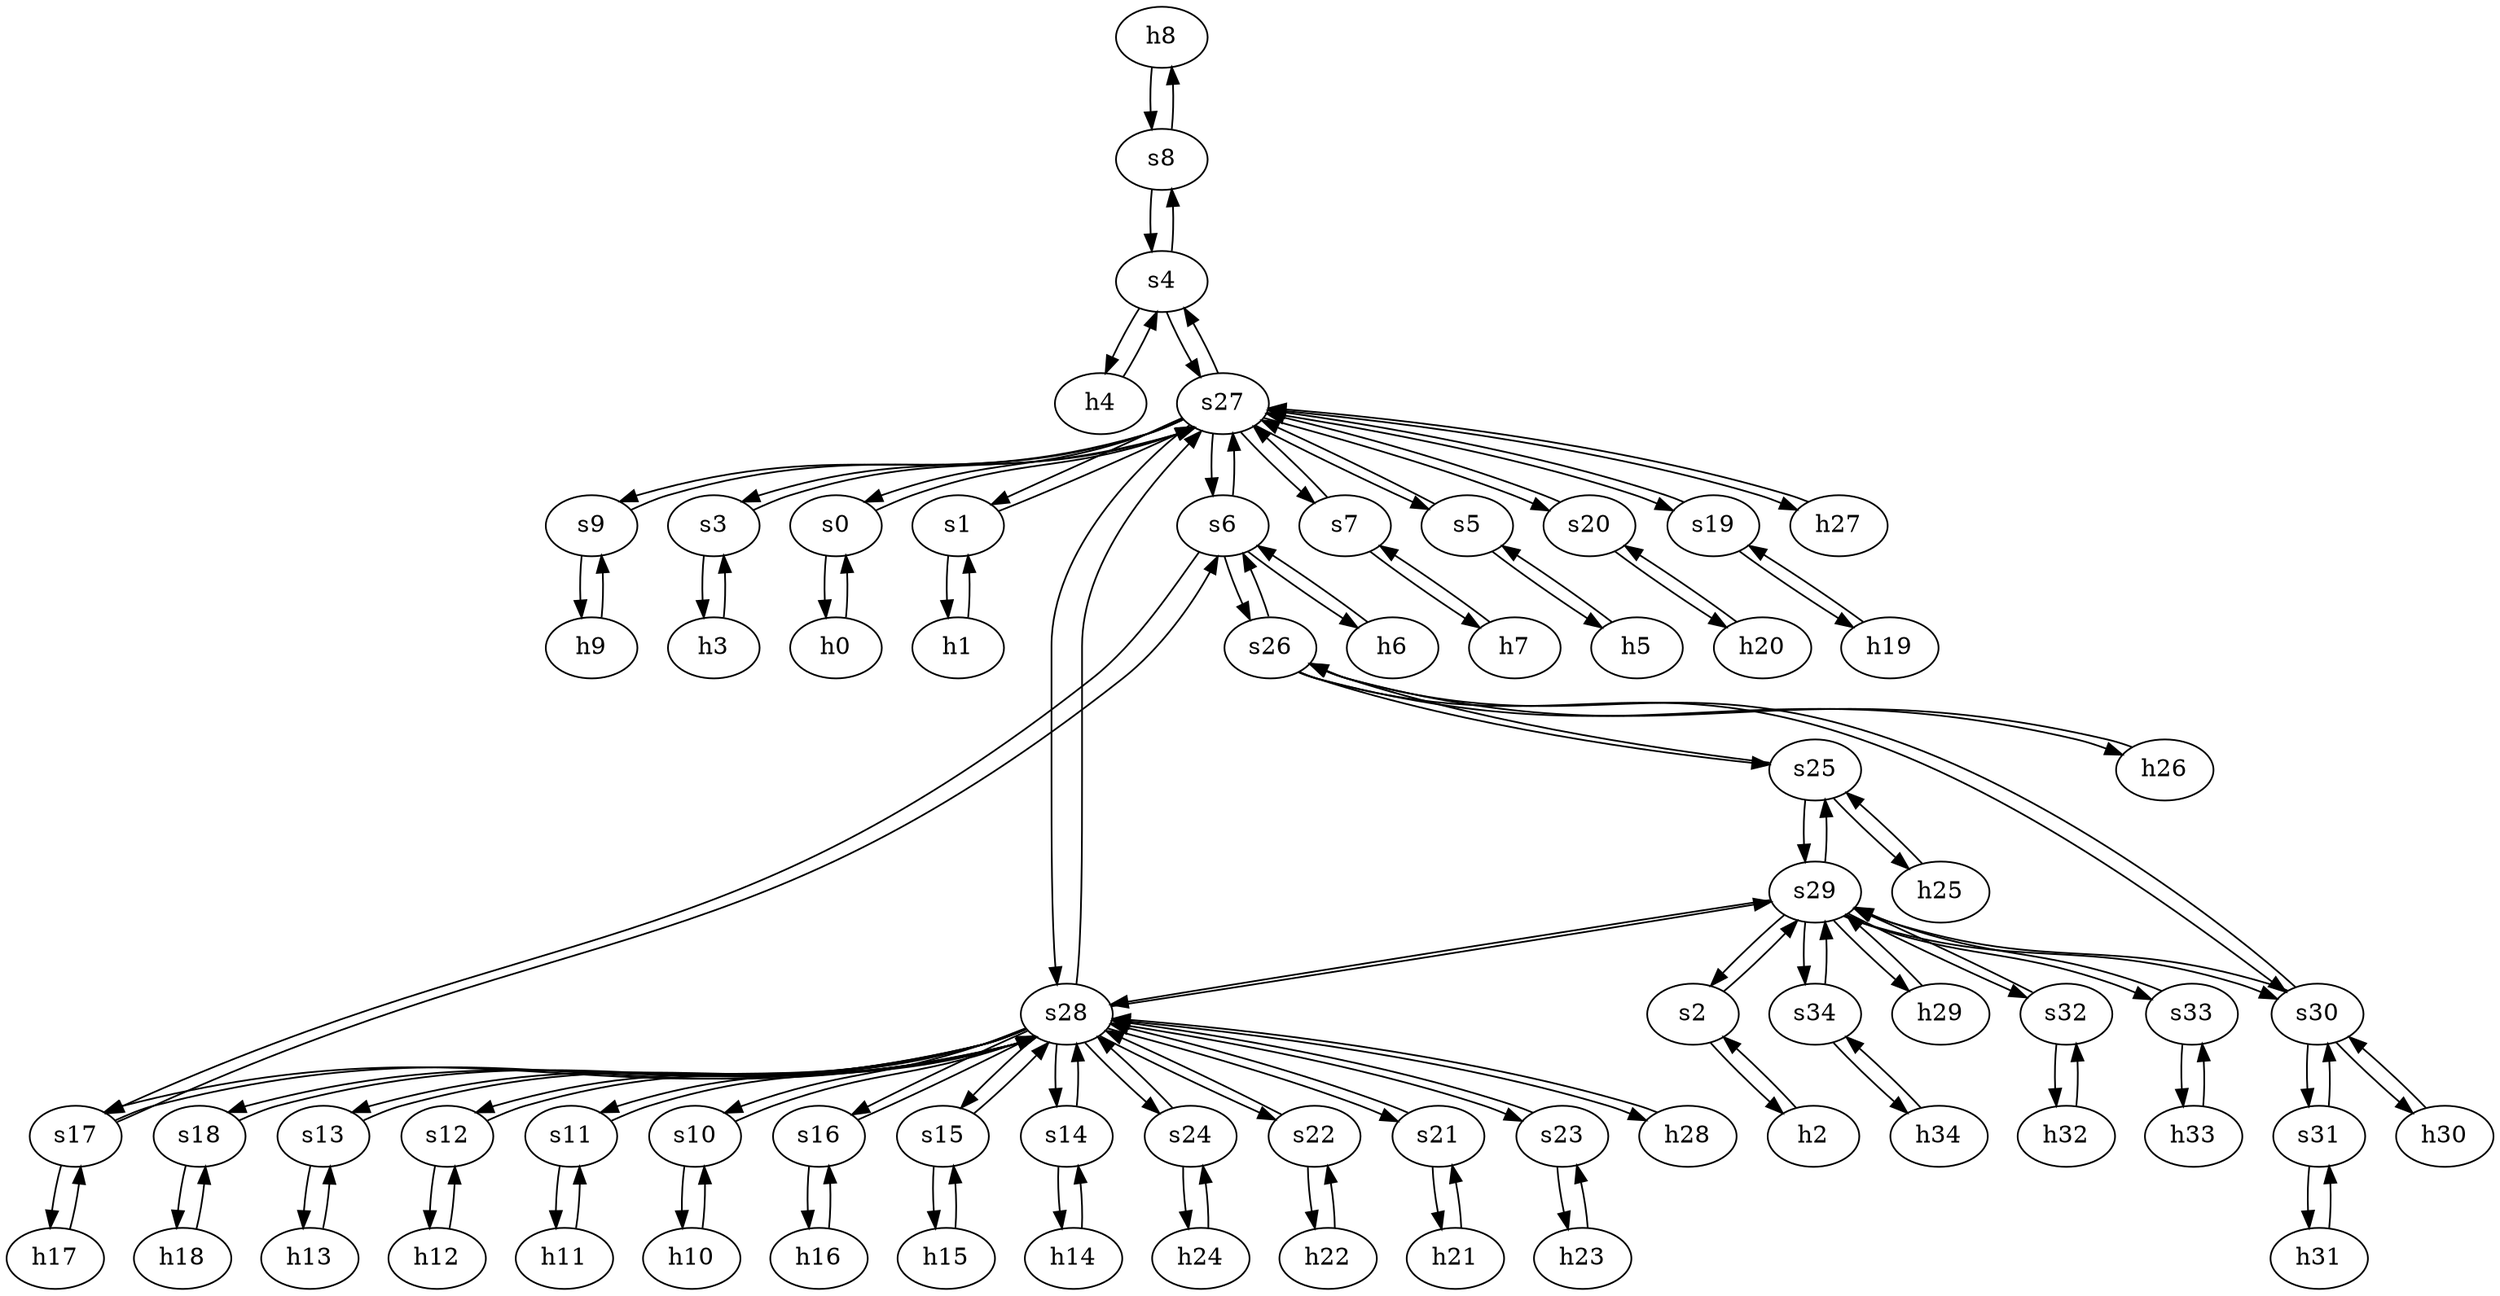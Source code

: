 strict digraph "GTS Slovakia" {
	h8	 [ip="111.0.8.8",
		mac="00:00:00:00:8:8",
		type=host];
	s8	 [id=8,
		type=switch];
	h8 -> s8	 [capacity="1Gbps",
		cost=1,
		dst_port=1,
		src_port=1];
	h9	 [ip="111.0.9.9",
		mac="00:00:00:00:9:9",
		type=host];
	s9	 [id=9,
		type=switch];
	h9 -> s9	 [capacity="1Gbps",
		cost=1,
		dst_port=1,
		src_port=1];
	h26	 [ip="111.0.26.26",
		mac="00:00:00:00:26:26",
		type=host];
	s26	 [id=26,
		type=switch];
	h26 -> s26	 [capacity="1Gbps",
		cost=1,
		dst_port=1,
		src_port=1];
	h2	 [ip="111.0.2.2",
		mac="00:00:00:00:2:2",
		type=host];
	s2	 [id=2,
		type=switch];
	h2 -> s2	 [capacity="1Gbps",
		cost=1,
		dst_port=1,
		src_port=1];
	h3	 [ip="111.0.3.3",
		mac="00:00:00:00:3:3",
		type=host];
	s3	 [id=3,
		type=switch];
	h3 -> s3	 [capacity="1Gbps",
		cost=1,
		dst_port=1,
		src_port=1];
	h0	 [ip="111.0.0.0",
		mac="00:00:00:00:0:0",
		type=host];
	s0	 [id=0,
		type=switch];
	h0 -> s0	 [capacity="1Gbps",
		cost=1,
		dst_port=1,
		src_port=1];
	h1	 [ip="111.0.1.1",
		mac="00:00:00:00:1:1",
		type=host];
	s1	 [id=1,
		type=switch];
	h1 -> s1	 [capacity="1Gbps",
		cost=1,
		dst_port=1,
		src_port=1];
	h6	 [ip="111.0.6.6",
		mac="00:00:00:00:6:6",
		type=host];
	s6	 [id=6,
		type=switch];
	h6 -> s6	 [capacity="1Gbps",
		cost=1,
		dst_port=1,
		src_port=1];
	h7	 [ip="111.0.7.7",
		mac="00:00:00:00:7:7",
		type=host];
	s7	 [id=7,
		type=switch];
	h7 -> s7	 [capacity="1Gbps",
		cost=1,
		dst_port=1,
		src_port=1];
	h4	 [ip="111.0.4.4",
		mac="00:00:00:00:4:4",
		type=host];
	s4	 [id=4,
		type=switch];
	h4 -> s4	 [capacity="1Gbps",
		cost=1,
		dst_port=1,
		src_port=1];
	h5	 [ip="111.0.5.5",
		mac="00:00:00:00:5:5",
		type=host];
	s5	 [id=5,
		type=switch];
	h5 -> s5	 [capacity="1Gbps",
		cost=1,
		dst_port=1,
		src_port=1];
	h23	 [ip="111.0.23.23",
		mac="00:00:00:00:23:23",
		type=host];
	s23	 [id=23,
		type=switch];
	h23 -> s23	 [capacity="1Gbps",
		cost=1,
		dst_port=1,
		src_port=1];
	h22	 [ip="111.0.22.22",
		mac="00:00:00:00:22:22",
		type=host];
	s22	 [id=22,
		type=switch];
	h22 -> s22	 [capacity="1Gbps",
		cost=1,
		dst_port=1,
		src_port=1];
	h21	 [ip="111.0.21.21",
		mac="00:00:00:00:21:21",
		type=host];
	s21	 [id=21,
		type=switch];
	h21 -> s21	 [capacity="1Gbps",
		cost=1,
		dst_port=1,
		src_port=1];
	s27	 [id=27,
		type=switch];
	s9 -> s27	 [capacity="1Gbps",
		cost=1,
		dst_port=9,
		src_port=2];
	s9 -> h9	 [capacity="1Gbps",
		cost=1,
		dst_port=1,
		src_port=1];
	s8 -> s4	 [capacity="1Gbps",
		cost=1,
		dst_port=2,
		src_port=2];
	s8 -> h8	 [capacity="1Gbps",
		cost=1,
		dst_port=1,
		src_port=1];
	h29	 [ip="111.0.29.29",
		mac="00:00:00:00:29:29",
		type=host];
	s29	 [id=29,
		type=switch];
	h29 -> s29	 [capacity="1Gbps",
		cost=1,
		dst_port=1,
		src_port=1];
	h28	 [ip="111.0.28.28",
		mac="00:00:00:00:28:28",
		type=host];
	s28	 [id=28,
		type=switch];
	h28 -> s28	 [capacity="1Gbps",
		cost=1,
		dst_port=1,
		src_port=1];
	s3 -> h3	 [capacity="1Gbps",
		cost=1,
		dst_port=1,
		src_port=1];
	s3 -> s27	 [capacity="1Gbps",
		cost=1,
		dst_port=4,
		src_port=2];
	s2 -> s29	 [capacity="1Gbps",
		cost=1,
		dst_port=2,
		src_port=2];
	s2 -> h2	 [capacity="1Gbps",
		cost=1,
		dst_port=1,
		src_port=1];
	s1 -> h1	 [capacity="1Gbps",
		cost=1,
		dst_port=1,
		src_port=1];
	s1 -> s27	 [capacity="1Gbps",
		cost=1,
		dst_port=3,
		src_port=2];
	s0 -> s27	 [capacity="1Gbps",
		cost=1,
		dst_port=2,
		src_port=2];
	s0 -> h0	 [capacity="1Gbps",
		cost=1,
		dst_port=1,
		src_port=1];
	s7 -> h7	 [capacity="1Gbps",
		cost=1,
		dst_port=1,
		src_port=1];
	s7 -> s27	 [capacity="1Gbps",
		cost=1,
		dst_port=8,
		src_port=2];
	s6 -> h6	 [capacity="1Gbps",
		cost=1,
		dst_port=1,
		src_port=1];
	s6 -> s26	 [capacity="1Gbps",
		cost=1,
		dst_port=2,
		src_port=3];
	s6 -> s27	 [capacity="1Gbps",
		cost=1,
		dst_port=7,
		src_port=4];
	s17	 [id=17,
		type=switch];
	s6 -> s17	 [capacity="1Gbps",
		cost=1,
		dst_port=2,
		src_port=2];
	s5 -> s27	 [capacity="1Gbps",
		cost=1,
		dst_port=6,
		src_port=2];
	s5 -> h5	 [capacity="1Gbps",
		cost=1,
		dst_port=1,
		src_port=1];
	s4 -> h4	 [capacity="1Gbps",
		cost=1,
		dst_port=1,
		src_port=1];
	s4 -> s27	 [capacity="1Gbps",
		cost=1,
		dst_port=5,
		src_port=3];
	s4 -> s8	 [capacity="1Gbps",
		cost=1,
		dst_port=2,
		src_port=2];
	h20	 [ip="111.0.20.20",
		mac="00:00:00:00:20:20",
		type=host];
	s20	 [id=20,
		type=switch];
	h20 -> s20	 [capacity="1Gbps",
		cost=1,
		dst_port=1,
		src_port=1];
	s34	 [id=34,
		type=switch];
	s34 -> s29	 [capacity="1Gbps",
		cost=1,
		dst_port=7,
		src_port=2];
	h34	 [ip="111.0.34.34",
		mac="00:00:00:00:34:34",
		type=host];
	s34 -> h34	 [capacity="1Gbps",
		cost=1,
		dst_port=1,
		src_port=1];
	h31	 [ip="111.0.31.31",
		mac="00:00:00:00:31:31",
		type=host];
	s31	 [id=31,
		type=switch];
	h31 -> s31	 [capacity="1Gbps",
		cost=1,
		dst_port=1,
		src_port=1];
	s30	 [id=30,
		type=switch];
	s31 -> s30	 [capacity="1Gbps",
		cost=1,
		dst_port=4,
		src_port=2];
	s31 -> h31	 [capacity="1Gbps",
		cost=1,
		dst_port=1,
		src_port=1];
	s19	 [id=19,
		type=switch];
	s19 -> s27	 [capacity="1Gbps",
		cost=1,
		dst_port=10,
		src_port=2];
	h19	 [ip="111.0.19.19",
		mac="00:00:00:00:19:19",
		type=host];
	s19 -> h19	 [capacity="1Gbps",
		cost=1,
		dst_port=1,
		src_port=1];
	s18	 [id=18,
		type=switch];
	s18 -> s28	 [capacity="1Gbps",
		cost=1,
		dst_port=10,
		src_port=2];
	h18	 [ip="111.0.18.18",
		mac="00:00:00:00:18:18",
		type=host];
	s18 -> h18	 [capacity="1Gbps",
		cost=1,
		dst_port=1,
		src_port=1];
	s13	 [id=13,
		type=switch];
	s13 -> s28	 [capacity="1Gbps",
		cost=1,
		dst_port=5,
		src_port=2];
	h13	 [ip="111.0.13.13",
		mac="00:00:00:00:13:13",
		type=host];
	s13 -> h13	 [capacity="1Gbps",
		cost=1,
		dst_port=1,
		src_port=1];
	s12	 [id=12,
		type=switch];
	h12	 [ip="111.0.12.12",
		mac="00:00:00:00:12:12",
		type=host];
	s12 -> h12	 [capacity="1Gbps",
		cost=1,
		dst_port=1,
		src_port=1];
	s12 -> s28	 [capacity="1Gbps",
		cost=1,
		dst_port=4,
		src_port=2];
	s11	 [id=11,
		type=switch];
	h11	 [ip="111.0.11.11",
		mac="00:00:00:00:11:11",
		type=host];
	s11 -> h11	 [capacity="1Gbps",
		cost=1,
		dst_port=1,
		src_port=1];
	s11 -> s28	 [capacity="1Gbps",
		cost=1,
		dst_port=3,
		src_port=2];
	s10	 [id=10,
		type=switch];
	h10	 [ip="111.0.10.10",
		mac="00:00:00:00:10:10",
		type=host];
	s10 -> h10	 [capacity="1Gbps",
		cost=1,
		dst_port=1,
		src_port=1];
	s10 -> s28	 [capacity="1Gbps",
		cost=1,
		dst_port=2,
		src_port=2];
	h17	 [ip="111.0.17.17",
		mac="00:00:00:00:17:17",
		type=host];
	s17 -> h17	 [capacity="1Gbps",
		cost=1,
		dst_port=1,
		src_port=1];
	s17 -> s6	 [capacity="1Gbps",
		cost=1,
		dst_port=2,
		src_port=2];
	s17 -> s28	 [capacity="1Gbps",
		cost=1,
		dst_port=9,
		src_port=3];
	s16	 [id=16,
		type=switch];
	s16 -> s28	 [capacity="1Gbps",
		cost=1,
		dst_port=8,
		src_port=2];
	h16	 [ip="111.0.16.16",
		mac="00:00:00:00:16:16",
		type=host];
	s16 -> h16	 [capacity="1Gbps",
		cost=1,
		dst_port=1,
		src_port=1];
	s15	 [id=15,
		type=switch];
	h15	 [ip="111.0.15.15",
		mac="00:00:00:00:15:15",
		type=host];
	s15 -> h15	 [capacity="1Gbps",
		cost=1,
		dst_port=1,
		src_port=1];
	s15 -> s28	 [capacity="1Gbps",
		cost=1,
		dst_port=7,
		src_port=2];
	s14	 [id=14,
		type=switch];
	s14 -> s28	 [capacity="1Gbps",
		cost=1,
		dst_port=6,
		src_port=2];
	h14	 [ip="111.0.14.14",
		mac="00:00:00:00:14:14",
		type=host];
	s14 -> h14	 [capacity="1Gbps",
		cost=1,
		dst_port=1,
		src_port=1];
	h32	 [ip="111.0.32.32",
		mac="00:00:00:00:32:32",
		type=host];
	s32	 [id=32,
		type=switch];
	h32 -> s32	 [capacity="1Gbps",
		cost=1,
		dst_port=1,
		src_port=1];
	h33	 [ip="111.0.33.33",
		mac="00:00:00:00:33:33",
		type=host];
	s33	 [id=33,
		type=switch];
	h33 -> s33	 [capacity="1Gbps",
		cost=1,
		dst_port=1,
		src_port=1];
	h30	 [ip="111.0.30.30",
		mac="00:00:00:00:30:30",
		type=host];
	h30 -> s30	 [capacity="1Gbps",
		cost=1,
		dst_port=1,
		src_port=1];
	h25	 [ip="111.0.25.25",
		mac="00:00:00:00:25:25",
		type=host];
	s25	 [id=25,
		type=switch];
	h25 -> s25	 [capacity="1Gbps",
		cost=1,
		dst_port=1,
		src_port=1];
	s33 -> s29	 [capacity="1Gbps",
		cost=1,
		dst_port=6,
		src_port=2];
	s33 -> h33	 [capacity="1Gbps",
		cost=1,
		dst_port=1,
		src_port=1];
	h34 -> s34	 [capacity="1Gbps",
		cost=1,
		dst_port=1,
		src_port=1];
	s32 -> s29	 [capacity="1Gbps",
		cost=1,
		dst_port=5,
		src_port=2];
	s32 -> h32	 [capacity="1Gbps",
		cost=1,
		dst_port=1,
		src_port=1];
	h18 -> s18	 [capacity="1Gbps",
		cost=1,
		dst_port=1,
		src_port=1];
	h19 -> s19	 [capacity="1Gbps",
		cost=1,
		dst_port=1,
		src_port=1];
	s30 -> s26	 [capacity="1Gbps",
		cost=1,
		dst_port=4,
		src_port=2];
	s30 -> s29	 [capacity="1Gbps",
		cost=1,
		dst_port=8,
		src_port=3];
	s30 -> h30	 [capacity="1Gbps",
		cost=1,
		dst_port=1,
		src_port=1];
	s30 -> s31	 [capacity="1Gbps",
		cost=1,
		dst_port=2,
		src_port=4];
	s25 -> s26	 [capacity="1Gbps",
		cost=1,
		dst_port=3,
		src_port=2];
	s25 -> s29	 [capacity="1Gbps",
		cost=1,
		dst_port=3,
		src_port=3];
	s25 -> h25	 [capacity="1Gbps",
		cost=1,
		dst_port=1,
		src_port=1];
	h10 -> s10	 [capacity="1Gbps",
		cost=1,
		dst_port=1,
		src_port=1];
	h11 -> s11	 [capacity="1Gbps",
		cost=1,
		dst_port=1,
		src_port=1];
	h12 -> s12	 [capacity="1Gbps",
		cost=1,
		dst_port=1,
		src_port=1];
	h13 -> s13	 [capacity="1Gbps",
		cost=1,
		dst_port=1,
		src_port=1];
	h14 -> s14	 [capacity="1Gbps",
		cost=1,
		dst_port=1,
		src_port=1];
	h15 -> s15	 [capacity="1Gbps",
		cost=1,
		dst_port=1,
		src_port=1];
	h16 -> s16	 [capacity="1Gbps",
		cost=1,
		dst_port=1,
		src_port=1];
	h17 -> s17	 [capacity="1Gbps",
		cost=1,
		dst_port=1,
		src_port=1];
	s22 -> h22	 [capacity="1Gbps",
		cost=1,
		dst_port=1,
		src_port=1];
	s22 -> s28	 [capacity="1Gbps",
		cost=1,
		dst_port=12,
		src_port=2];
	s23 -> h23	 [capacity="1Gbps",
		cost=1,
		dst_port=1,
		src_port=1];
	s23 -> s28	 [capacity="1Gbps",
		cost=1,
		dst_port=13,
		src_port=2];
	s20 -> h20	 [capacity="1Gbps",
		cost=1,
		dst_port=1,
		src_port=1];
	s20 -> s27	 [capacity="1Gbps",
		cost=1,
		dst_port=11,
		src_port=2];
	s21 -> h21	 [capacity="1Gbps",
		cost=1,
		dst_port=1,
		src_port=1];
	s21 -> s28	 [capacity="1Gbps",
		cost=1,
		dst_port=11,
		src_port=2];
	s26 -> h26	 [capacity="1Gbps",
		cost=1,
		dst_port=1,
		src_port=1];
	s26 -> s30	 [capacity="1Gbps",
		cost=1,
		dst_port=2,
		src_port=4];
	s26 -> s6	 [capacity="1Gbps",
		cost=1,
		dst_port=3,
		src_port=2];
	s26 -> s25	 [capacity="1Gbps",
		cost=1,
		dst_port=2,
		src_port=3];
	s27 -> s0	 [capacity="1Gbps",
		cost=1,
		dst_port=2,
		src_port=2];
	s27 -> s3	 [capacity="1Gbps",
		cost=1,
		dst_port=2,
		src_port=4];
	s27 -> s1	 [capacity="1Gbps",
		cost=1,
		dst_port=2,
		src_port=3];
	h27	 [ip="111.0.27.27",
		mac="00:00:00:00:27:27",
		type=host];
	s27 -> h27	 [capacity="1Gbps",
		cost=1,
		dst_port=1,
		src_port=1];
	s27 -> s7	 [capacity="1Gbps",
		cost=1,
		dst_port=2,
		src_port=8];
	s27 -> s9	 [capacity="1Gbps",
		cost=1,
		dst_port=2,
		src_port=9];
	s27 -> s4	 [capacity="1Gbps",
		cost=1,
		dst_port=3,
		src_port=5];
	s27 -> s19	 [capacity="1Gbps",
		cost=1,
		dst_port=2,
		src_port=10];
	s27 -> s6	 [capacity="1Gbps",
		cost=1,
		dst_port=4,
		src_port=7];
	s27 -> s20	 [capacity="1Gbps",
		cost=1,
		dst_port=2,
		src_port=11];
	s27 -> s28	 [capacity="1Gbps",
		cost=1,
		dst_port=15,
		src_port=12];
	s27 -> s5	 [capacity="1Gbps",
		cost=1,
		dst_port=2,
		src_port=6];
	s24	 [id=24,
		type=switch];
	s24 -> s28	 [capacity="1Gbps",
		cost=1,
		dst_port=14,
		src_port=2];
	h24	 [ip="111.0.24.24",
		mac="00:00:00:00:24:24",
		type=host];
	s24 -> h24	 [capacity="1Gbps",
		cost=1,
		dst_port=1,
		src_port=1];
	h24 -> s24	 [capacity="1Gbps",
		cost=1,
		dst_port=1,
		src_port=1];
	s28 -> s21	 [capacity="1Gbps",
		cost=1,
		dst_port=2,
		src_port=11];
	s28 -> s10	 [capacity="1Gbps",
		cost=1,
		dst_port=2,
		src_port=2];
	s28 -> s13	 [capacity="1Gbps",
		cost=1,
		dst_port=2,
		src_port=5];
	s28 -> s15	 [capacity="1Gbps",
		cost=1,
		dst_port=2,
		src_port=7];
	s28 -> s12	 [capacity="1Gbps",
		cost=1,
		dst_port=2,
		src_port=4];
	s28 -> s11	 [capacity="1Gbps",
		cost=1,
		dst_port=2,
		src_port=3];
	s28 -> h28	 [capacity="1Gbps",
		cost=1,
		dst_port=1,
		src_port=1];
	s28 -> s24	 [capacity="1Gbps",
		cost=1,
		dst_port=2,
		src_port=14];
	s28 -> s29	 [capacity="1Gbps",
		cost=1,
		dst_port=4,
		src_port=16];
	s28 -> s18	 [capacity="1Gbps",
		cost=1,
		dst_port=2,
		src_port=10];
	s28 -> s23	 [capacity="1Gbps",
		cost=1,
		dst_port=2,
		src_port=13];
	s28 -> s22	 [capacity="1Gbps",
		cost=1,
		dst_port=2,
		src_port=12];
	s28 -> s16	 [capacity="1Gbps",
		cost=1,
		dst_port=2,
		src_port=8];
	s28 -> s27	 [capacity="1Gbps",
		cost=1,
		dst_port=12,
		src_port=15];
	s28 -> s14	 [capacity="1Gbps",
		cost=1,
		dst_port=2,
		src_port=6];
	s28 -> s17	 [capacity="1Gbps",
		cost=1,
		dst_port=3,
		src_port=9];
	s29 -> s33	 [capacity="1Gbps",
		cost=1,
		dst_port=2,
		src_port=6];
	s29 -> s30	 [capacity="1Gbps",
		cost=1,
		dst_port=3,
		src_port=8];
	s29 -> s32	 [capacity="1Gbps",
		cost=1,
		dst_port=2,
		src_port=5];
	s29 -> s34	 [capacity="1Gbps",
		cost=1,
		dst_port=2,
		src_port=7];
	s29 -> h29	 [capacity="1Gbps",
		cost=1,
		dst_port=1,
		src_port=1];
	s29 -> s2	 [capacity="1Gbps",
		cost=1,
		dst_port=2,
		src_port=2];
	s29 -> s25	 [capacity="1Gbps",
		cost=1,
		dst_port=3,
		src_port=3];
	s29 -> s28	 [capacity="1Gbps",
		cost=1,
		dst_port=16,
		src_port=4];
	h27 -> s27	 [capacity="1Gbps",
		cost=1,
		dst_port=1,
		src_port=1];
}
